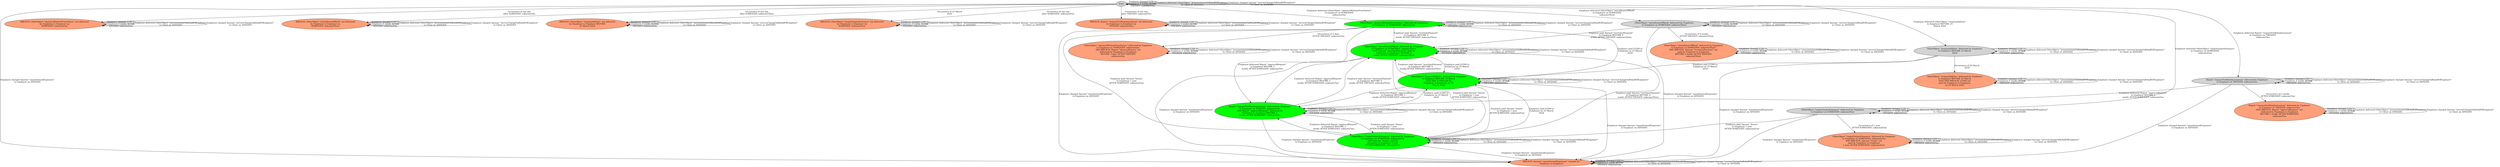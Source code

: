 digraph {
    1 [label="BREACH: Amount \"unauthorisedExpenses\" charged by\nEmployee to Employer"
      ,fillcolor=lightsalmon
      ,style=filled];
    2 [label="BREACH: OtherObject \"absenceWithoutPriorNotice\" not delivered\nby Employee to Employer on\nSOMEDATE unknownOne"
      ,fillcolor=lightsalmon
      ,style=filled];
    3 [label="BREACH: OtherObject \"extraHoursOfWork\" not delivered\nby Employee to Employer on\nSOMEDATE unknownThree"
      ,fillcolor=lightsalmon
      ,style=filled];
    4 [label="BREACH: OtherObject \"responsibilities\" not delivered\nby Employee to Employer BEFORE\n25 March 2024"
      ,fillcolor=lightsalmon
      ,style=filled];
    5 [label="BREACH: OtherObject \"targetOutperformance\" not delivered\nby Employee to Employer on\nSOMEDATE unknownFour"
      ,fillcolor=lightsalmon
      ,style=filled];
    6 [label="BREACH: Report \"requestForReimbursement\" not delivered\nby Employee to Employer on\nTHEDATE unknownTwo"
      ,fillcolor=lightsalmon
      ,style=filled];
    7 [label="OtherObject \"absenceWithoutPriorNotice\" delivered by Employee\nto Employer on SOMEDATE unknownOne"
      ,fillcolor=green
      ,style=filled];
    8 [label="OtherObject \"absenceWithoutPriorNotice\" delivered by Employee\nto Employer on SOMEDATE unknownOne\nAND BREACH: Report \"absenceReason\" not\ndelivered by Employee to Employer\nBEFORE 3 days AFTER THEDATE\nunknownOne"
      ,fillcolor=lightsalmon
      ,style=filled];
    9 [label="OtherObject \"extraHoursOfWork\" delivered by Employee\nto Employer on SOMEDATE unknownThree"
      ,fillcolor=lightgray
      ,style=filled];
    10 [label="OtherObject \"extraHoursOfWork\" delivered by Employee\nto Employer on SOMEDATE unknownThree\nAND Amount \"overtimePayment\" paid by\nEmployer to Employee BEFORE 4\nweeks AFTER THEDATE unknownThree"
       ,fillcolor=green
       ,style=filled];
    11 [label="OtherObject \"extraHoursOfWork\" delivered by Employee\nto Employer on SOMEDATE unknownThree\nAND BREACH: Amount \"overtimePayment\" not\npaid by Employer to Employee\nBEFORE 4 weeks AFTER THEDATE\nunknownThree"
       ,fillcolor=lightsalmon
       ,style=filled];
    12 [label="OtherObject \"responsibilities\" delivered by Employee\nto Employer BEFORE 25 March\n2024"
       ,fillcolor=lightgray
       ,style=filled];
    13 [label="OtherObject \"responsibilities\" delivered by Employee\nto Employer BEFORE 25 March\n2024 AND BREACH: £2500 not\npaid by Employer to Employee\non 25 March 2024"
       ,fillcolor=lightsalmon
       ,style=filled];
    14 [label="OtherObject \"responsibilities\" delivered by Employee\nto Employer BEFORE 25 March\n2024 AND £2500 paid by\nEmployer to Employee on 25\nMarch 2024"
       ,fillcolor=green
       ,style=filled];
    15 [label="OtherObject \"targetOutperformance\" delivered by Employee\nto Employer on SOMEDATE unknownFour"
       ,fillcolor=lightgray
       ,style=filled];
    16 [label="OtherObject \"targetOutperformance\" delivered by Employee\nto Employer on SOMEDATE unknownFour\nAND Amount \"bonus\" paid by\nEmployer to Employee 1 year\nAFTER SOMEDATE unknownFour"
       ,fillcolor=green
       ,style=filled];
    17 [label="OtherObject \"targetOutperformance\" delivered by Employee\nto Employer on SOMEDATE unknownFour\nAND BREACH: Amount \"bonus\" not\npaid by Employer to Employee\n1 year AFTER SOMEDATE unknownFour"
       ,fillcolor=lightsalmon
       ,style=filled];
    18 [label="Report \"requestForReimbursement\" delivered by Employee\nto Employer on THEDATE unknownTwo"
       ,fillcolor=lightgray
       ,style=filled];
    19 [label="Report \"requestForReimbursement\" delivered by Employee\nto Employer on THEDATE unknownTwo\nAND BREACH: Report \"approvalRequest\" not\ndelivered by Employee to Employer\nBEFORE 2 weeks AFTER SOMEDATE\nunknownTwo"
       ,fillcolor=lightsalmon
       ,style=filled];
    20 [label="Report \"requestForReimbursement\" delivered by Employee\nto Employer on THEDATE unknownTwo\nAND Report \"approvalRequest\" delivered by\nEmployee to Employer BEFORE 2\nweeks AFTER SOMEDATE unknownTwo"
       ,fillcolor=green
       ,style=filled];
    21 [label=Start
       ,fillcolor=lightgray
       ,style=filled];
    1 -> 1 [label="Employer charged £100 to\nEmployee 4 weeks AFTER\nTHEDATE unknownOne"];
    1 -> 1 [label="Employee delivered OtherObject \"presentationsOnBehalfOfEmployer\"\nto Client on ANYDATE"];
    1 -> 1 [label="Employee charged Amount \"serviceChargeOnBehalfOfEmployer\"\nto Client on ANYDATE"];
    2 -> 2 [label="Employer charged £100 to\nEmployee 4 weeks AFTER\nTHEDATE unknownOne"];
    2 -> 2 [label="Employee delivered OtherObject \"presentationsOnBehalfOfEmployer\"\nto Client on ANYDATE"];
    2 -> 2 [label="Employee charged Amount \"serviceChargeOnBehalfOfEmployer\"\nto Client on ANYDATE"];
    3 -> 3 [label="Employer charged £100 to\nEmployee 4 weeks AFTER\nTHEDATE unknownOne"];
    3 -> 3 [label="Employee delivered OtherObject \"presentationsOnBehalfOfEmployer\"\nto Client on ANYDATE"];
    3 -> 3 [label="Employee charged Amount \"serviceChargeOnBehalfOfEmployer\"\nto Client on ANYDATE"];
    4 -> 4 [label="Employer charged £100 to\nEmployee 4 weeks AFTER\nTHEDATE unknownOne"];
    4 -> 4 [label="Employee delivered OtherObject \"presentationsOnBehalfOfEmployer\"\nto Client on ANYDATE"];
    4 -> 4 [label="Employee charged Amount \"serviceChargeOnBehalfOfEmployer\"\nto Client on ANYDATE"];
    5 -> 5 [label="Employer charged £100 to\nEmployee 4 weeks AFTER\nTHEDATE unknownOne"];
    5 -> 5 [label="Employee delivered OtherObject \"presentationsOnBehalfOfEmployer\"\nto Client on ANYDATE"];
    5 -> 5 [label="Employee charged Amount \"serviceChargeOnBehalfOfEmployer\"\nto Client on ANYDATE"];
    6 -> 6 [label="Employer charged £100 to\nEmployee 4 weeks AFTER\nTHEDATE unknownOne"];
    6 -> 6 [label="Employee delivered OtherObject \"presentationsOnBehalfOfEmployer\"\nto Client on ANYDATE"];
    6 -> 6 [label="Employee charged Amount \"serviceChargeOnBehalfOfEmployer\"\nto Client on ANYDATE"];
    7 -> 1 [label="Employee charged Amount \"unauthorisedExpenses\"\nto Employer on ANYDATE"];
    7 -> 7 [label="Employer charged £100 to\nEmployee 4 weeks AFTER\nTHEDATE unknownOne"];
    7 -> 7 [label="Employee delivered OtherObject \"presentationsOnBehalfOfEmployer\"\nto Client on ANYDATE"];
    7 -> 7 [label="Employee charged Amount \"serviceChargeOnBehalfOfEmployer\"\nto Client on ANYDATE"];
    7 -> 8 [label="Occurrence of 3 days\nAFTER THEDATE unknownOne"];
    7 -> 10 [label="Employer paid Amount \"overtimePayment\"\nto Employee BEFORE 4\nweeks AFTER THEDATE unknownThree"];
    7 -> 14 [label="Employer paid £2500 to\nEmployee on 25 March\n2024"];
    7 -> 16 [label="Employer paid Amount \"bonus\"\nto Employee 1 year\nAFTER SOMEDATE unknownFour"];
    7 -> 20 [label="Employee delivered Report \"approvalRequest\"\nto Employer BEFORE 2\nweeks AFTER SOMEDATE unknownTwo"];
    8 -> 8 [label="Employer charged £100 to\nEmployee 4 weeks AFTER\nTHEDATE unknownOne"];
    8 -> 8 [label="Employee delivered OtherObject \"presentationsOnBehalfOfEmployer\"\nto Client on ANYDATE"];
    8 -> 8 [label="Employee charged Amount \"serviceChargeOnBehalfOfEmployer\"\nto Client on ANYDATE"];
    9 -> 1 [label="Employee charged Amount \"unauthorisedExpenses\"\nto Employer on ANYDATE"];
    9 -> 9 [label="Employer charged £100 to\nEmployee 4 weeks AFTER\nTHEDATE unknownOne"];
    9 -> 9 [label="Employee delivered OtherObject \"presentationsOnBehalfOfEmployer\"\nto Client on ANYDATE"];
    9 -> 9 [label="Employee charged Amount \"serviceChargeOnBehalfOfEmployer\"\nto Client on ANYDATE"];
    9 -> 10 [label="Employer paid Amount \"overtimePayment\"\nto Employee BEFORE 4\nweeks AFTER THEDATE unknownThree"];
    9 -> 11 [label="Occurrence of 4 weeks\nAFTER THEDATE unknownThree"];
    10 -> 1 [label="Employee charged Amount \"unauthorisedExpenses\"\nto Employer on ANYDATE"];
    10 -> 10 [label="Employer charged £100 to\nEmployee 4 weeks AFTER\nTHEDATE unknownOne"];
    10 -> 10 [label="Employee delivered OtherObject \"presentationsOnBehalfOfEmployer\"\nto Client on ANYDATE"];
    10 -> 10 [label="Employee charged Amount \"serviceChargeOnBehalfOfEmployer\"\nto Client on ANYDATE"];
    10 -> 14 [label="Employer paid £2500 to\nEmployee on 25 March\n2024"];
    10 -> 16 [label="Employer paid Amount \"bonus\"\nto Employee 1 year\nAFTER SOMEDATE unknownFour"];
    10 -> 20 [label="Employee delivered Report \"approvalRequest\"\nto Employer BEFORE 2\nweeks AFTER SOMEDATE unknownTwo"];
    11 -> 11 [label="Employer charged £100 to\nEmployee 4 weeks AFTER\nTHEDATE unknownOne"];
    11 -> 11 [label="Employee delivered OtherObject \"presentationsOnBehalfOfEmployer\"\nto Client on ANYDATE"];
    11 -> 11 [label="Employee charged Amount \"serviceChargeOnBehalfOfEmployer\"\nto Client on ANYDATE"];
    12 -> 1 [label="Employee charged Amount \"unauthorisedExpenses\"\nto Employer on ANYDATE"];
    12 -> 12 [label="Employer charged £100 to\nEmployee 4 weeks AFTER\nTHEDATE unknownOne"];
    12 -> 12 [label="Employee delivered OtherObject \"presentationsOnBehalfOfEmployer\"\nto Client on ANYDATE"];
    12 -> 12 [label="Employee charged Amount \"serviceChargeOnBehalfOfEmployer\"\nto Client on ANYDATE"];
    12 -> 13 [label="Occurrence of 26 March\n2024"];
    12 -> 14 [label="Employer paid £2500 to\nEmployee on 25 March\n2024"];
    13 -> 13 [label="Employer charged £100 to\nEmployee 4 weeks AFTER\nTHEDATE unknownOne"];
    13 -> 13 [label="Employee delivered OtherObject \"presentationsOnBehalfOfEmployer\"\nto Client on ANYDATE"];
    13 -> 13 [label="Employee charged Amount \"serviceChargeOnBehalfOfEmployer\"\nto Client on ANYDATE"];
    14 -> 1 [label="Employee charged Amount \"unauthorisedExpenses\"\nto Employer on ANYDATE"];
    14 -> 10 [label="Employer paid Amount \"overtimePayment\"\nto Employee BEFORE 4\nweeks AFTER THEDATE unknownThree"];
    14 -> 14 [label="Employer charged £100 to\nEmployee 4 weeks AFTER\nTHEDATE unknownOne"];
    14 -> 14 [label="Employee delivered OtherObject \"presentationsOnBehalfOfEmployer\"\nto Client on ANYDATE"];
    14 -> 14 [label="Employee charged Amount \"serviceChargeOnBehalfOfEmployer\"\nto Client on ANYDATE"];
    14 -> 16 [label="Employer paid Amount \"bonus\"\nto Employee 1 year\nAFTER SOMEDATE unknownFour"];
    14 -> 20 [label="Employee delivered Report \"approvalRequest\"\nto Employer BEFORE 2\nweeks AFTER SOMEDATE unknownTwo"];
    15 -> 1 [label="Employee charged Amount \"unauthorisedExpenses\"\nto Employer on ANYDATE"];
    15 -> 15 [label="Employer charged £100 to\nEmployee 4 weeks AFTER\nTHEDATE unknownOne"];
    15 -> 15 [label="Employee delivered OtherObject \"presentationsOnBehalfOfEmployer\"\nto Client on ANYDATE"];
    15 -> 15 [label="Employee charged Amount \"serviceChargeOnBehalfOfEmployer\"\nto Client on ANYDATE"];
    15 -> 16 [label="Employer paid Amount \"bonus\"\nto Employee 1 year\nAFTER SOMEDATE unknownFour"];
    15 -> 17 [label="Occurrence of 1 year\nAFTER SOMEDATE unknownFour"];
    16 -> 1 [label="Employee charged Amount \"unauthorisedExpenses\"\nto Employer on ANYDATE"];
    16 -> 10 [label="Employer paid Amount \"overtimePayment\"\nto Employee BEFORE 4\nweeks AFTER THEDATE unknownThree"];
    16 -> 14 [label="Employer paid £2500 to\nEmployee on 25 March\n2024"];
    16 -> 16 [label="Employer charged £100 to\nEmployee 4 weeks AFTER\nTHEDATE unknownOne"];
    16 -> 16 [label="Employee delivered OtherObject \"presentationsOnBehalfOfEmployer\"\nto Client on ANYDATE"];
    16 -> 16 [label="Employee charged Amount \"serviceChargeOnBehalfOfEmployer\"\nto Client on ANYDATE"];
    16 -> 20 [label="Employee delivered Report \"approvalRequest\"\nto Employer BEFORE 2\nweeks AFTER SOMEDATE unknownTwo"];
    17 -> 17 [label="Employer charged £100 to\nEmployee 4 weeks AFTER\nTHEDATE unknownOne"];
    17 -> 17 [label="Employee delivered OtherObject \"presentationsOnBehalfOfEmployer\"\nto Client on ANYDATE"];
    17 -> 17 [label="Employee charged Amount \"serviceChargeOnBehalfOfEmployer\"\nto Client on ANYDATE"];
    18 -> 1 [label="Employee charged Amount \"unauthorisedExpenses\"\nto Employer on ANYDATE"];
    18 -> 18 [label="Employer charged £100 to\nEmployee 4 weeks AFTER\nTHEDATE unknownOne"];
    18 -> 18 [label="Employee delivered OtherObject \"presentationsOnBehalfOfEmployer\"\nto Client on ANYDATE"];
    18 -> 18 [label="Employee charged Amount \"serviceChargeOnBehalfOfEmployer\"\nto Client on ANYDATE"];
    18 -> 19 [label="Occurrence of 2 weeks\nAFTER SOMEDATE unknownTwo"];
    18 -> 20 [label="Employee delivered Report \"approvalRequest\"\nto Employer BEFORE 2\nweeks AFTER SOMEDATE unknownTwo"];
    19 -> 19 [label="Employer charged £100 to\nEmployee 4 weeks AFTER\nTHEDATE unknownOne"];
    19 -> 19 [label="Employee delivered OtherObject \"presentationsOnBehalfOfEmployer\"\nto Client on ANYDATE"];
    19 -> 19 [label="Employee charged Amount \"serviceChargeOnBehalfOfEmployer\"\nto Client on ANYDATE"];
    20 -> 1 [label="Employee charged Amount \"unauthorisedExpenses\"\nto Employer on ANYDATE"];
    20 -> 10 [label="Employer paid Amount \"overtimePayment\"\nto Employee BEFORE 4\nweeks AFTER THEDATE unknownThree"];
    20 -> 14 [label="Employer paid £2500 to\nEmployee on 25 March\n2024"];
    20 -> 16 [label="Employer paid Amount \"bonus\"\nto Employee 1 year\nAFTER SOMEDATE unknownFour"];
    20 -> 20 [label="Employer charged £100 to\nEmployee 4 weeks AFTER\nTHEDATE unknownOne"];
    20 -> 20 [label="Employee delivered OtherObject \"presentationsOnBehalfOfEmployer\"\nto Client on ANYDATE"];
    20 -> 20 [label="Employee charged Amount \"serviceChargeOnBehalfOfEmployer\"\nto Client on ANYDATE"];
    21 -> 1 [label="Employee charged Amount \"unauthorisedExpenses\"\nto Employer on ANYDATE"];
    21 -> 2 [label="Occurrence of one day\nafter SOMEDATE unknownOne"];
    21 -> 3 [label="Occurrence of one day\nafter SOMEDATE unknownThree"];
    21 -> 4 [label="Occurrence of 25 March\n2024"];
    21 -> 5 [label="Occurrence of one day\nafter SOMEDATE unknownFour"];
    21 -> 6 [label="Occurrence of one day\nafter THEDATE unknownTwo"];
    21 -> 7 [label="Employee delivered OtherObject \"absenceWithoutPriorNotice\"\nto Employer on SOMEDATE\nunknownOne"];
    21 -> 9 [label="Employee delivered OtherObject \"extraHoursOfWork\"\nto Employer on SOMEDATE\nunknownThree"];
    21 -> 12 [label="Employee delivered OtherObject \"responsibilities\"\nto Employer BEFORE 25\nMarch 2024"];
    21 -> 15 [label="Employee delivered OtherObject \"targetOutperformance\"\nto Employer on SOMEDATE\nunknownFour"];
    21 -> 18 [label="Employee delivered Report \"requestForReimbursement\"\nto Employer on THEDATE\nunknownTwo"];
    21 -> 21 [label="Employer charged £100 to\nEmployee 4 weeks AFTER\nTHEDATE unknownOne"];
    21 -> 21 [label="Employee delivered OtherObject \"presentationsOnBehalfOfEmployer\"\nto Client on ANYDATE"];
    21 -> 21 [label="Employee charged Amount \"serviceChargeOnBehalfOfEmployer\"\nto Client on ANYDATE"];
}